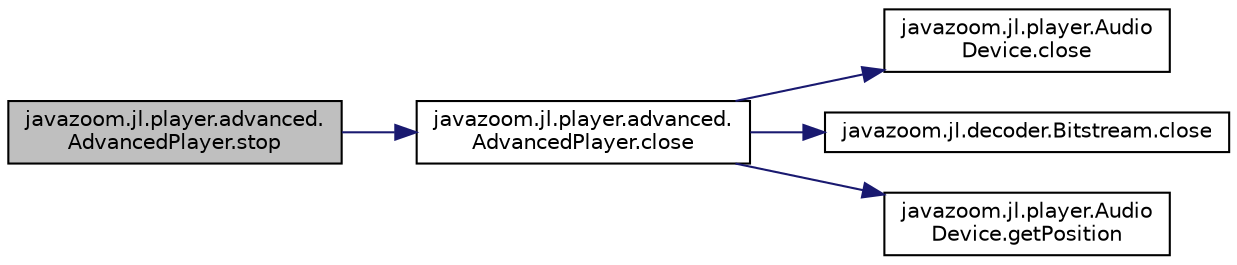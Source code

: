 digraph "javazoom.jl.player.advanced.AdvancedPlayer.stop"
{
 // LATEX_PDF_SIZE
  edge [fontname="Helvetica",fontsize="10",labelfontname="Helvetica",labelfontsize="10"];
  node [fontname="Helvetica",fontsize="10",shape=record];
  rankdir="LR";
  Node1 [label="javazoom.jl.player.advanced.\lAdvancedPlayer.stop",height=0.2,width=0.4,color="black", fillcolor="grey75", style="filled", fontcolor="black",tooltip=" "];
  Node1 -> Node2 [color="midnightblue",fontsize="10",style="solid",fontname="Helvetica"];
  Node2 [label="javazoom.jl.player.advanced.\lAdvancedPlayer.close",height=0.2,width=0.4,color="black", fillcolor="white", style="filled",URL="$classjavazoom_1_1jl_1_1player_1_1advanced_1_1_advanced_player.html#a6e1c6ef459ad6a4679d5d6d1a378475b",tooltip=" "];
  Node2 -> Node3 [color="midnightblue",fontsize="10",style="solid",fontname="Helvetica"];
  Node3 [label="javazoom.jl.player.Audio\lDevice.close",height=0.2,width=0.4,color="black", fillcolor="white", style="filled",URL="$interfacejavazoom_1_1jl_1_1player_1_1_audio_device.html#ad6d5b091ed6fa725a3315fd69be462d5",tooltip=" "];
  Node2 -> Node4 [color="midnightblue",fontsize="10",style="solid",fontname="Helvetica"];
  Node4 [label="javazoom.jl.decoder.Bitstream.close",height=0.2,width=0.4,color="black", fillcolor="white", style="filled",URL="$classjavazoom_1_1jl_1_1decoder_1_1_bitstream.html#a45f442bdb0af7c3a4b06ad0ccb7a5b08",tooltip=" "];
  Node2 -> Node5 [color="midnightblue",fontsize="10",style="solid",fontname="Helvetica"];
  Node5 [label="javazoom.jl.player.Audio\lDevice.getPosition",height=0.2,width=0.4,color="black", fillcolor="white", style="filled",URL="$interfacejavazoom_1_1jl_1_1player_1_1_audio_device.html#a81e423237692d65a44ac2106419c41b3",tooltip=" "];
}
